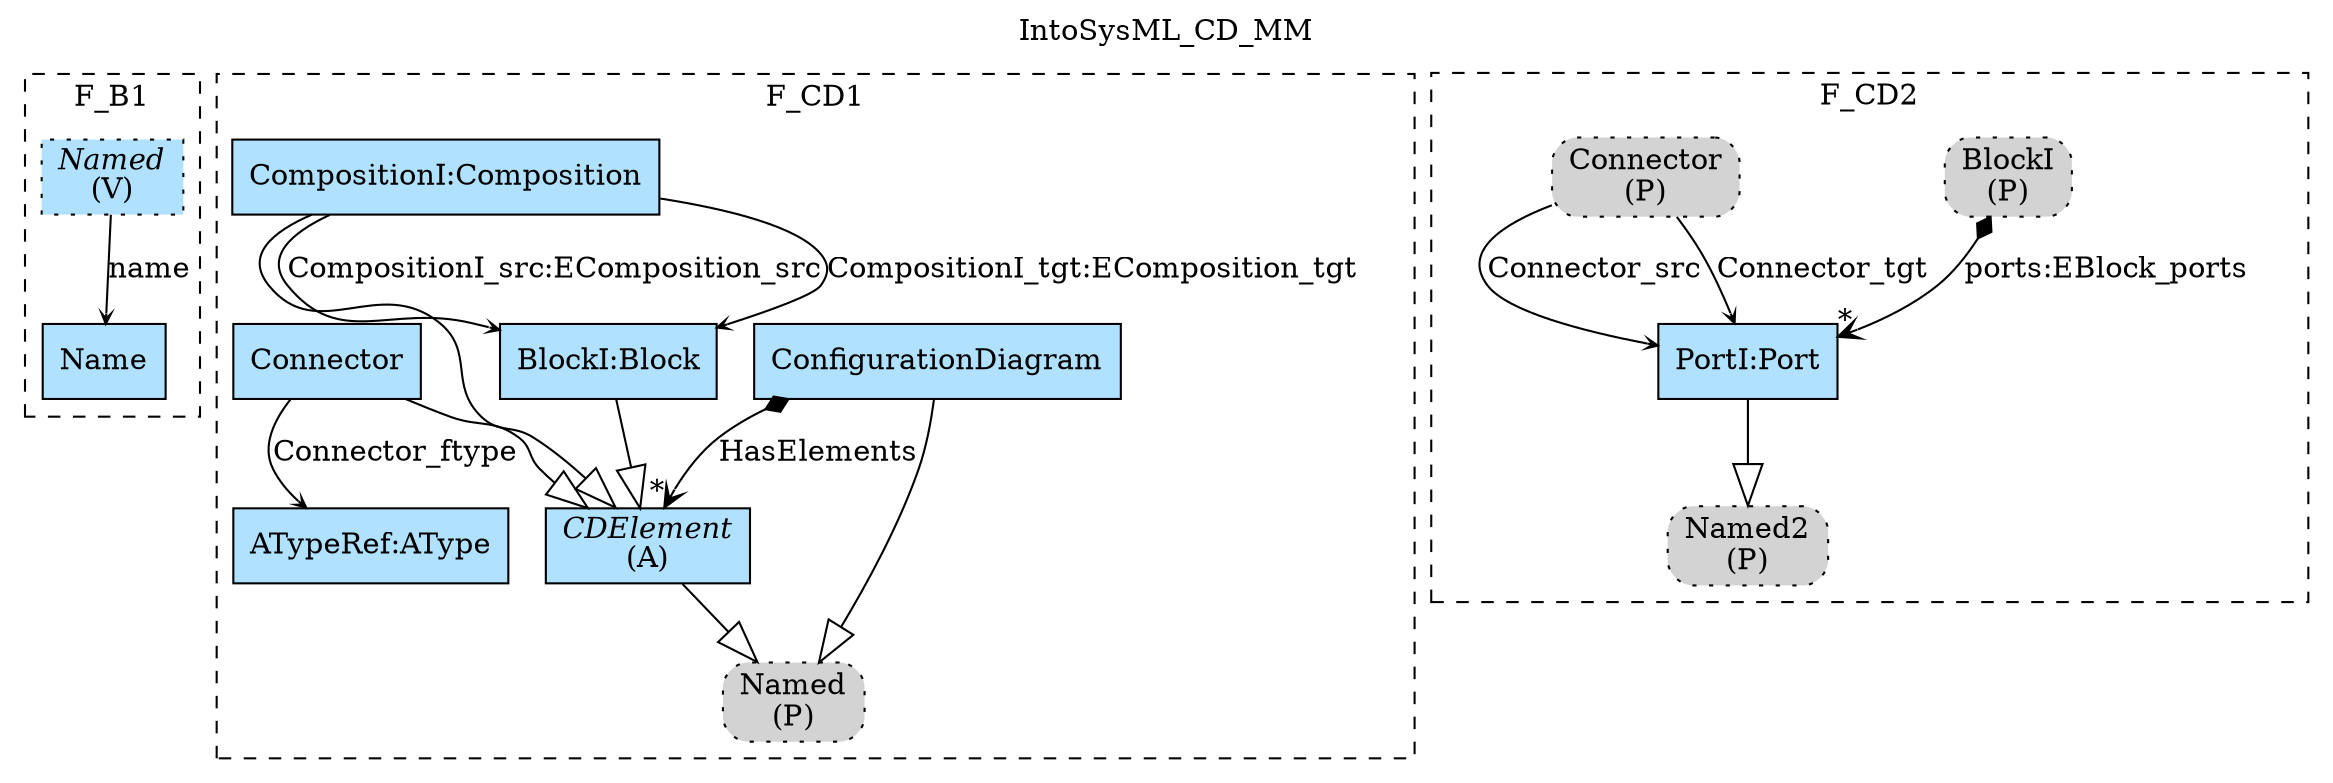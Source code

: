 digraph {graph[label=IntoSysML_CD_MM,labelloc=tl,labelfontsize=12];
subgraph cluster_F_B1{style=dashed;label=F_B1;
"Name"[shape=record,fillcolor=lightskyblue1,style = filled,label="Name"];
"Named"[shape=record,fillcolor=lightskyblue1,style ="filled,dotted",label=<{<I>Named</I><br/>(V)}>];

"Named"->"Name"[label="name",arrowhead=vee,headlabel="",arrowsize=.5];

}
subgraph cluster_F_CD1{style=dashed;label=F_CD1;
"PNamed"[shape=box,fillcolor=lightgray,style ="rounded,filled,dotted",label=<Named<br/>(P)>];
"ConfigurationDiagram"[shape=record,fillcolor=lightskyblue1,style = filled,label="ConfigurationDiagram"];
"CDElement"[shape=record,fillcolor=lightskyblue1,style = filled,label=<{<I>CDElement</I><br/>(A)}>];
"CompositionI"[shape=record,fillcolor=lightskyblue1,style = filled,label="CompositionI:Composition"];
"BlockI"[shape=record,fillcolor=lightskyblue1,style = filled,label="BlockI:Block"];
"Connector"[shape=record,fillcolor=lightskyblue1,style = filled,label="Connector"];
"ATypeRef"[shape=record,fillcolor=lightskyblue1,style = filled,label="ATypeRef:AType"];

"ConfigurationDiagram"->"PNamed"[arrowhead=onormal,arrowsize=2.0];
"CDElement"->"PNamed"[arrowhead=onormal,arrowsize=2.0];
"CompositionI"->"CDElement"[arrowhead=onormal,arrowsize=2.0];
"BlockI"->"CDElement"[arrowhead=onormal,arrowsize=2.0];
"Connector"->"CDElement"[arrowhead=onormal,arrowsize=2.0];
"ConfigurationDiagram"->"CDElement"[label="HasElements",arrowhead=vee,arrowtail=diamond,dir=both,headlabel="*"];
"Connector"->"ATypeRef"[label="Connector_ftype",arrowhead=vee,headlabel="",arrowsize=.5];
"CompositionI"->"BlockI"[label="CompositionI_src:EComposition_src",arrowhead=vee,headlabel="",arrowsize=.5];
"CompositionI"->"BlockI"[label="CompositionI_tgt:EComposition_tgt",arrowhead=vee,headlabel="",arrowsize=.5];

}

subgraph cluster_F_CD2{style=dashed;label=F_CD2;
"PNamed2"[shape=box,fillcolor=lightgray,style ="rounded,filled,dotted",label=<Named2<br/>(P)>];
"PortI"[shape=record,fillcolor=lightskyblue1,style = filled,label="PortI:Port"];
"PBlockI"[shape=box,fillcolor=lightgray,style ="rounded,filled,dotted",label=<BlockI<br/>(P)>];
"PConnector"[shape=box,fillcolor=lightgray,style ="rounded,filled,dotted",label=<Connector<br/>(P)>];

"PBlockI"->"PortI"[label="ports:EBlock_ports",arrowhead=vee,arrowtail=diamond,dir=both,headlabel="*"];
"PortI"->"PNamed2"[arrowhead=onormal,arrowsize=2.0];
"PConnector"->"PortI"[label="Connector_src",arrowhead=vee,headlabel="",arrowsize=.5];
"PConnector"->"PortI"[label="Connector_tgt",arrowhead=vee,headlabel="",arrowsize=.5];

}



}
